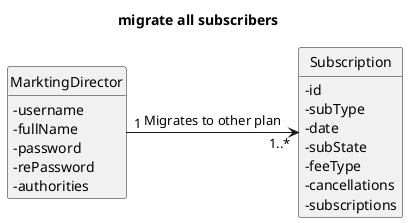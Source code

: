 @startuml
'https://plantuml.com/class-diagram
hide circle
skinparam classAttributeIconSize 0
hide methods

title migrate all subscribers

class Subscription{
    -id
    -subType
    -date
    -subState
    -feeType
    -cancellations
    -subscriptions
}

class MarktingDirector{
    -username
    -fullName
    -password
    -rePassword
    -authorities
}

MarktingDirector "1" -right--> "1..*" Subscription: Migrates to other plan

@enduml